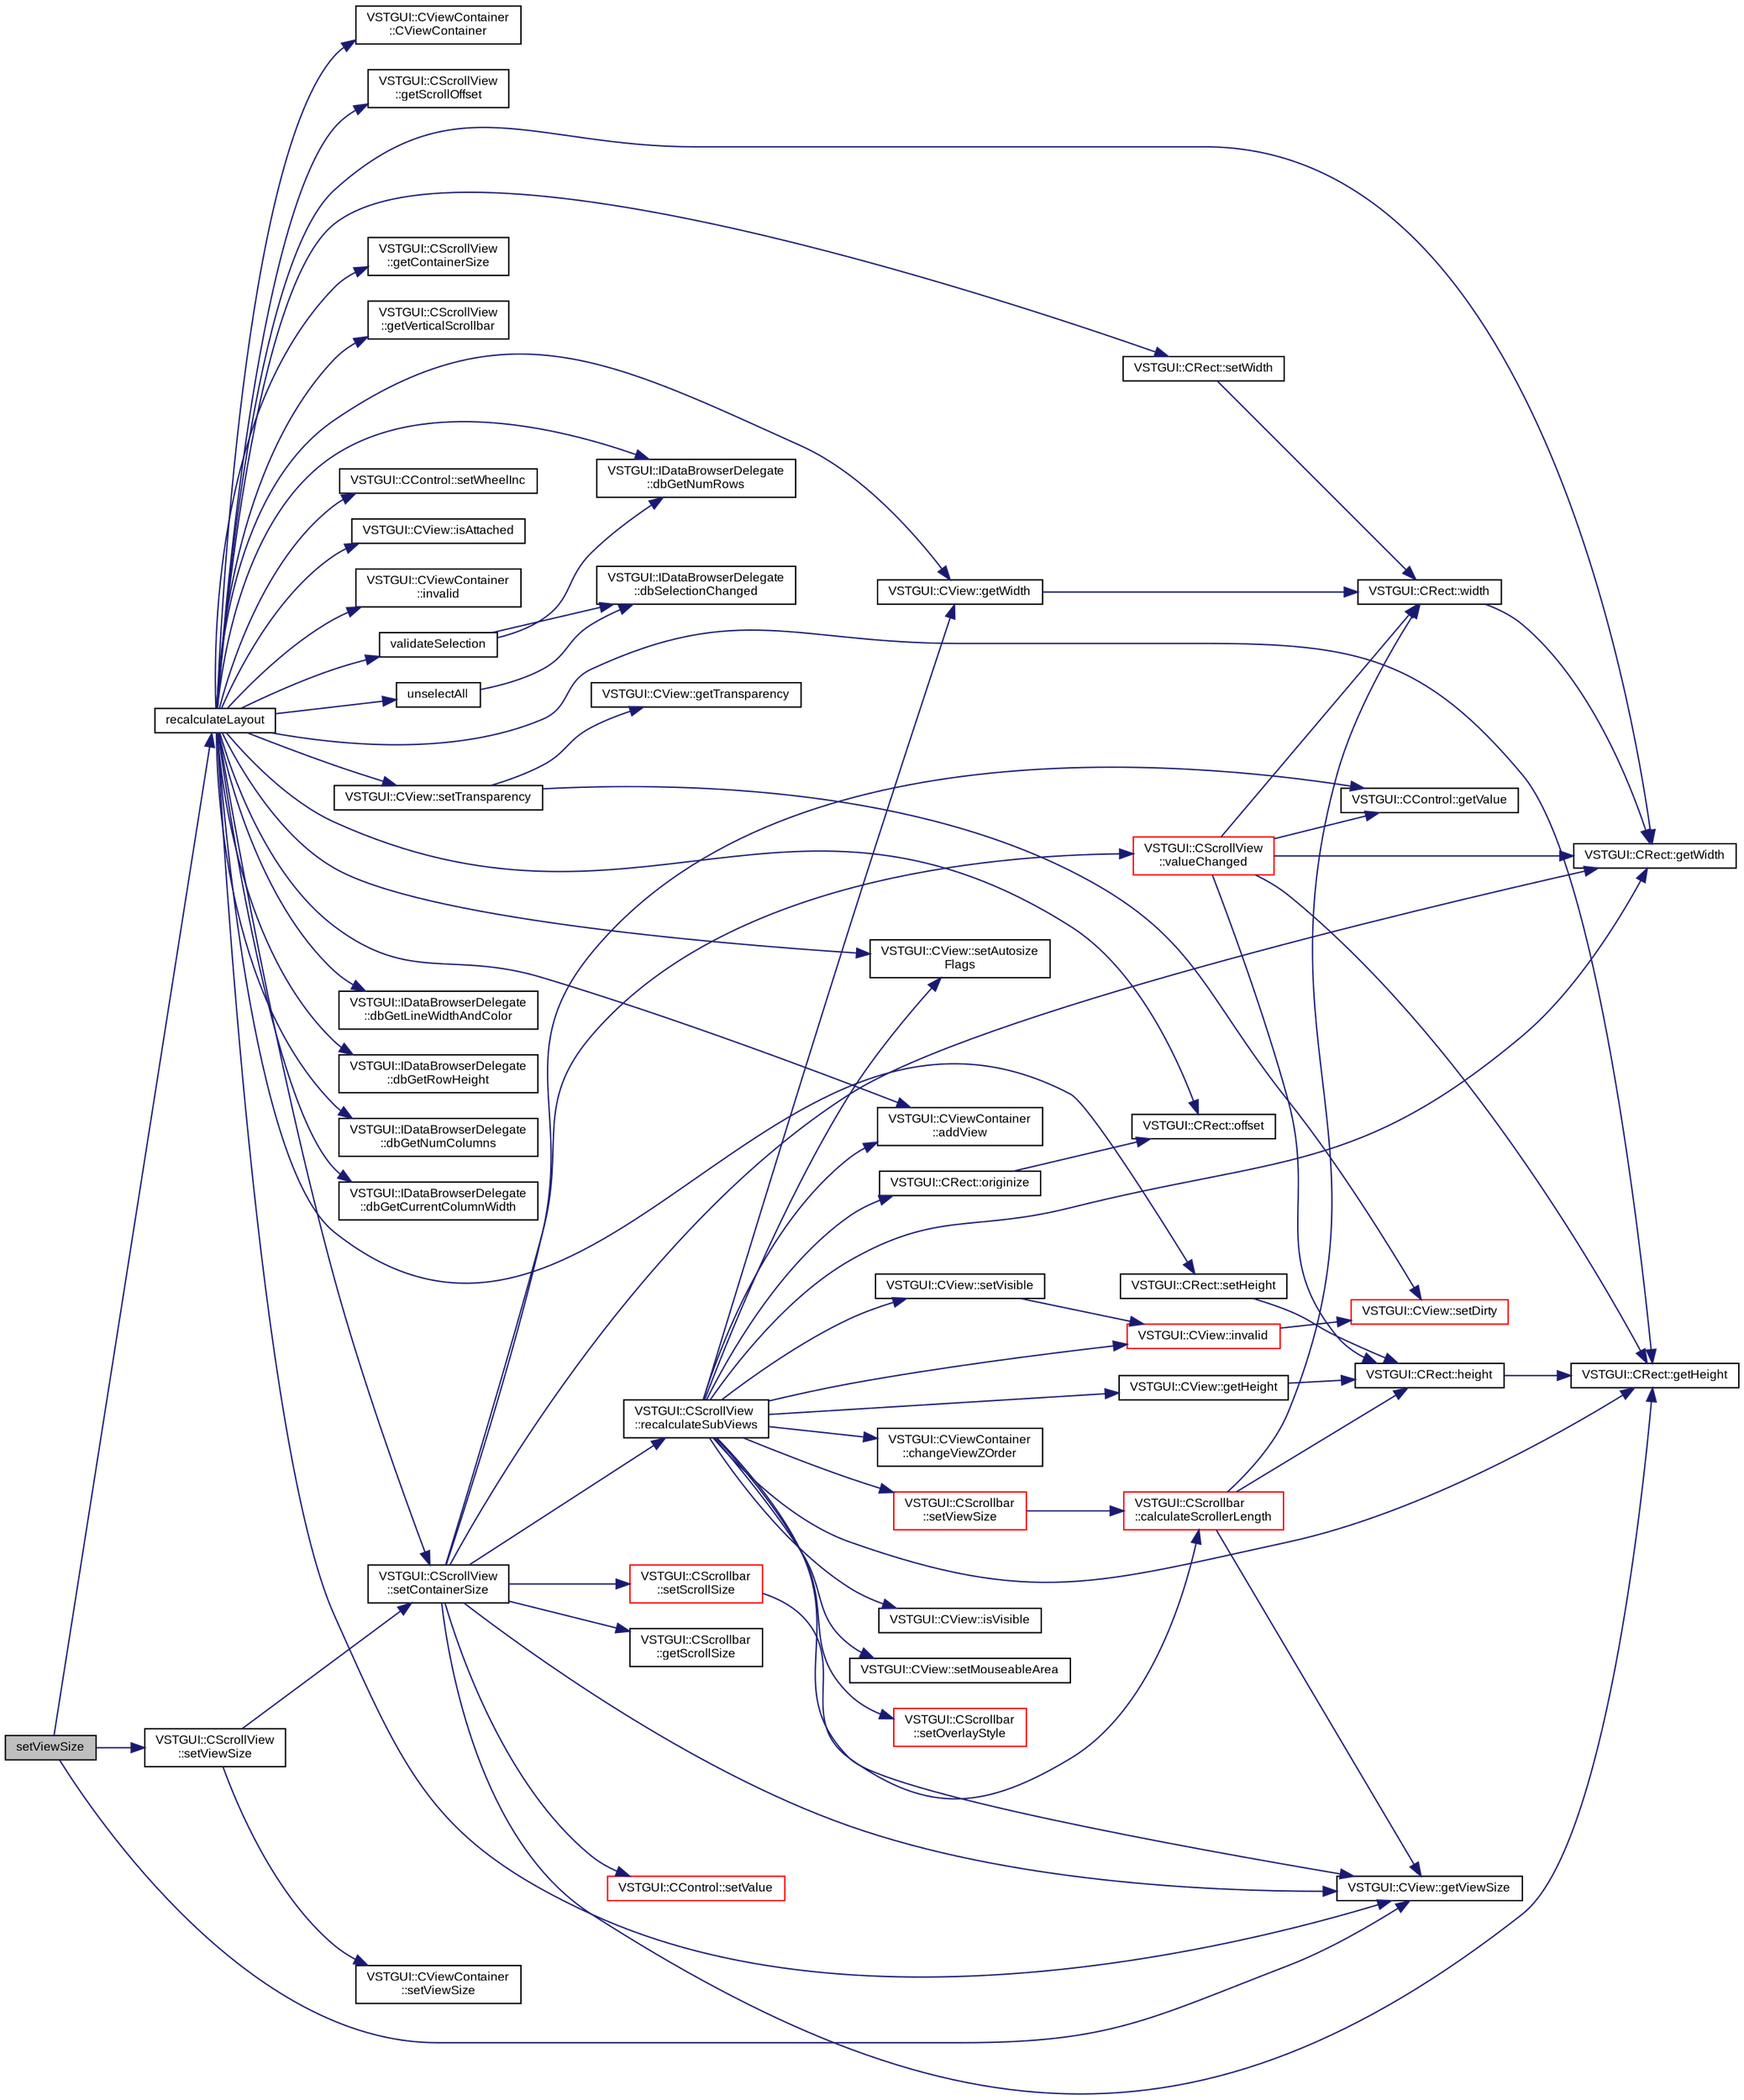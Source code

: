 digraph "setViewSize"
{
  bgcolor="transparent";
  edge [fontname="Arial",fontsize="9",labelfontname="Arial",labelfontsize="9"];
  node [fontname="Arial",fontsize="9",shape=record];
  rankdir="LR";
  Node1 [label="setViewSize",height=0.2,width=0.4,color="black", fillcolor="grey75", style="filled" fontcolor="black"];
  Node1 -> Node2 [color="midnightblue",fontsize="9",style="solid",fontname="Arial"];
  Node2 [label="VSTGUI::CView::getViewSize",height=0.2,width=0.4,color="black",URL="$class_v_s_t_g_u_i_1_1_c_view.html#a7b14fb07c53ccfa07dc91900f4fe01f1",tooltip="read only access to view size "];
  Node1 -> Node3 [color="midnightblue",fontsize="9",style="solid",fontname="Arial"];
  Node3 [label="VSTGUI::CScrollView\l::setViewSize",height=0.2,width=0.4,color="black",URL="$class_v_s_t_g_u_i_1_1_c_scroll_view.html#ada1ffb857aa147620f2d01522b37569d",tooltip="set views size "];
  Node3 -> Node4 [color="midnightblue",fontsize="9",style="solid",fontname="Arial"];
  Node4 [label="VSTGUI::CViewContainer\l::setViewSize",height=0.2,width=0.4,color="black",URL="$class_v_s_t_g_u_i_1_1_c_view_container.html#aa1e0c964c376f3db586701d54fcf58ec",tooltip="set views size "];
  Node3 -> Node5 [color="midnightblue",fontsize="9",style="solid",fontname="Arial"];
  Node5 [label="VSTGUI::CScrollView\l::setContainerSize",height=0.2,width=0.4,color="black",URL="$class_v_s_t_g_u_i_1_1_c_scroll_view.html#a76a87a4f5faa6bd93a3503c31225d654",tooltip="set the virtual size of this container "];
  Node5 -> Node6 [color="midnightblue",fontsize="9",style="solid",fontname="Arial"];
  Node6 [label="VSTGUI::CScrollView\l::recalculateSubViews",height=0.2,width=0.4,color="black",URL="$class_v_s_t_g_u_i_1_1_c_scroll_view.html#a0c6d1dd9bc1cbe653d7eacaf4362e06e"];
  Node6 -> Node2 [color="midnightblue",fontsize="9",style="solid",fontname="Arial"];
  Node6 -> Node7 [color="midnightblue",fontsize="9",style="solid",fontname="Arial"];
  Node7 [label="VSTGUI::CView::getWidth",height=0.2,width=0.4,color="black",URL="$class_v_s_t_g_u_i_1_1_c_view.html#a8b4fe88292b8e95807a9b07a26cd1cb1",tooltip="get the width of the view "];
  Node7 -> Node8 [color="midnightblue",fontsize="9",style="solid",fontname="Arial"];
  Node8 [label="VSTGUI::CRect::width",height=0.2,width=0.4,color="black",URL="$struct_v_s_t_g_u_i_1_1_c_rect.html#aac17e64c594f7da1f088efeb1e53f114"];
  Node8 -> Node9 [color="midnightblue",fontsize="9",style="solid",fontname="Arial"];
  Node9 [label="VSTGUI::CRect::getWidth",height=0.2,width=0.4,color="black",URL="$struct_v_s_t_g_u_i_1_1_c_rect.html#a8b4fe88292b8e95807a9b07a26cd1cb1"];
  Node6 -> Node10 [color="midnightblue",fontsize="9",style="solid",fontname="Arial"];
  Node10 [label="VSTGUI::CView::getHeight",height=0.2,width=0.4,color="black",URL="$class_v_s_t_g_u_i_1_1_c_view.html#a1f4be3a475a8fb7d8defa4621c01558d",tooltip="get the height of the view "];
  Node10 -> Node11 [color="midnightblue",fontsize="9",style="solid",fontname="Arial"];
  Node11 [label="VSTGUI::CRect::height",height=0.2,width=0.4,color="black",URL="$struct_v_s_t_g_u_i_1_1_c_rect.html#a5ca7ffa8316b6835e331dfd01534ed32"];
  Node11 -> Node12 [color="midnightblue",fontsize="9",style="solid",fontname="Arial"];
  Node12 [label="VSTGUI::CRect::getHeight",height=0.2,width=0.4,color="black",URL="$struct_v_s_t_g_u_i_1_1_c_rect.html#a1f4be3a475a8fb7d8defa4621c01558d"];
  Node6 -> Node12 [color="midnightblue",fontsize="9",style="solid",fontname="Arial"];
  Node6 -> Node9 [color="midnightblue",fontsize="9",style="solid",fontname="Arial"];
  Node6 -> Node13 [color="midnightblue",fontsize="9",style="solid",fontname="Arial"];
  Node13 [label="VSTGUI::CRect::originize",height=0.2,width=0.4,color="black",URL="$struct_v_s_t_g_u_i_1_1_c_rect.html#a1b32dc8f2d2508073c26e66e32a874f0"];
  Node13 -> Node14 [color="midnightblue",fontsize="9",style="solid",fontname="Arial"];
  Node14 [label="VSTGUI::CRect::offset",height=0.2,width=0.4,color="black",URL="$struct_v_s_t_g_u_i_1_1_c_rect.html#a34e2c9a2a3f466838aadef8f924ec052"];
  Node6 -> Node15 [color="midnightblue",fontsize="9",style="solid",fontname="Arial"];
  Node15 [label="VSTGUI::CView::isVisible",height=0.2,width=0.4,color="black",URL="$class_v_s_t_g_u_i_1_1_c_view.html#a08422ee75ab02691943c1ca87e2bc563",tooltip="get visibility state "];
  Node6 -> Node16 [color="midnightblue",fontsize="9",style="solid",fontname="Arial"];
  Node16 [label="VSTGUI::CView::invalid",height=0.2,width=0.4,color="red",URL="$class_v_s_t_g_u_i_1_1_c_view.html#a51647a4891b4a9cbaf8595171c5ad3fc",tooltip="mark whole view as invalid "];
  Node16 -> Node17 [color="midnightblue",fontsize="9",style="solid",fontname="Arial"];
  Node17 [label="VSTGUI::CView::setDirty",height=0.2,width=0.4,color="red",URL="$class_v_s_t_g_u_i_1_1_c_view.html#a0f19a61606a7f547b62102310063ea76",tooltip="set the view to dirty so that it is redrawn in the next idle. Thread Safe ! "];
  Node6 -> Node18 [color="midnightblue",fontsize="9",style="solid",fontname="Arial"];
  Node18 [label="VSTGUI::CScrollbar\l::setViewSize",height=0.2,width=0.4,color="red",URL="$class_v_s_t_g_u_i_1_1_c_scrollbar.html#a943751763fe1c3e3a6a6da8e0f6c4daf",tooltip="set views size "];
  Node18 -> Node19 [color="midnightblue",fontsize="9",style="solid",fontname="Arial"];
  Node19 [label="VSTGUI::CScrollbar\l::calculateScrollerLength",height=0.2,width=0.4,color="red",URL="$class_v_s_t_g_u_i_1_1_c_scrollbar.html#acc72c9f8d30e67d0c13c7a16a2aff207"];
  Node19 -> Node2 [color="midnightblue",fontsize="9",style="solid",fontname="Arial"];
  Node19 -> Node8 [color="midnightblue",fontsize="9",style="solid",fontname="Arial"];
  Node19 -> Node11 [color="midnightblue",fontsize="9",style="solid",fontname="Arial"];
  Node6 -> Node20 [color="midnightblue",fontsize="9",style="solid",fontname="Arial"];
  Node20 [label="VSTGUI::CView::setMouseableArea",height=0.2,width=0.4,color="black",URL="$class_v_s_t_g_u_i_1_1_c_view.html#aaf7594f7b73a027e5895469cbce92103",tooltip="set the area in which the view reacts to the mouse "];
  Node6 -> Node21 [color="midnightblue",fontsize="9",style="solid",fontname="Arial"];
  Node21 [label="VSTGUI::CView::setVisible",height=0.2,width=0.4,color="black",URL="$class_v_s_t_g_u_i_1_1_c_view.html#ae7b11de49c83518bc4e91feb6c2e9b9f",tooltip="set visibility state "];
  Node21 -> Node16 [color="midnightblue",fontsize="9",style="solid",fontname="Arial"];
  Node6 -> Node22 [color="midnightblue",fontsize="9",style="solid",fontname="Arial"];
  Node22 [label="VSTGUI::CView::setAutosize\lFlags",height=0.2,width=0.4,color="black",URL="$class_v_s_t_g_u_i_1_1_c_view.html#a8b132bc89c5168ff1601ac77aad7afbb",tooltip="set autosize flags "];
  Node6 -> Node23 [color="midnightblue",fontsize="9",style="solid",fontname="Arial"];
  Node23 [label="VSTGUI::CViewContainer\l::addView",height=0.2,width=0.4,color="black",URL="$class_v_s_t_g_u_i_1_1_c_view_container.html#aa3f0bcc0a5ac5c2a62405f6899dda689",tooltip="add a child view "];
  Node6 -> Node24 [color="midnightblue",fontsize="9",style="solid",fontname="Arial"];
  Node24 [label="VSTGUI::CScrollbar\l::setOverlayStyle",height=0.2,width=0.4,color="red",URL="$class_v_s_t_g_u_i_1_1_c_scrollbar.html#ab3bf743a97ae2693a2d4856d9ffe419c"];
  Node6 -> Node25 [color="midnightblue",fontsize="9",style="solid",fontname="Arial"];
  Node25 [label="VSTGUI::CViewContainer\l::changeViewZOrder",height=0.2,width=0.4,color="black",URL="$class_v_s_t_g_u_i_1_1_c_view_container.html#ac76661a805f495e424dcaf009f7594fa",tooltip="change view z order position "];
  Node5 -> Node26 [color="midnightblue",fontsize="9",style="solid",fontname="Arial"];
  Node26 [label="VSTGUI::CScrollbar\l::getScrollSize",height=0.2,width=0.4,color="black",URL="$class_v_s_t_g_u_i_1_1_c_scrollbar.html#a326ba350de9fffcbc3d9d8f47fe5cedd"];
  Node5 -> Node27 [color="midnightblue",fontsize="9",style="solid",fontname="Arial"];
  Node27 [label="VSTGUI::CControl::getValue",height=0.2,width=0.4,color="black",URL="$class_v_s_t_g_u_i_1_1_c_control.html#a0cecc937d7e222b7e3d8fac5294aa38f"];
  Node5 -> Node28 [color="midnightblue",fontsize="9",style="solid",fontname="Arial"];
  Node28 [label="VSTGUI::CScrollbar\l::setScrollSize",height=0.2,width=0.4,color="red",URL="$class_v_s_t_g_u_i_1_1_c_scrollbar.html#a0c7d0965f74fbf027d40ed0e787e2f40"];
  Node28 -> Node19 [color="midnightblue",fontsize="9",style="solid",fontname="Arial"];
  Node5 -> Node12 [color="midnightblue",fontsize="9",style="solid",fontname="Arial"];
  Node5 -> Node2 [color="midnightblue",fontsize="9",style="solid",fontname="Arial"];
  Node5 -> Node29 [color="midnightblue",fontsize="9",style="solid",fontname="Arial"];
  Node29 [label="VSTGUI::CControl::setValue",height=0.2,width=0.4,color="red",URL="$class_v_s_t_g_u_i_1_1_c_control.html#a06bf62da9ba043bcf1b4c26bb2bf357b"];
  Node5 -> Node30 [color="midnightblue",fontsize="9",style="solid",fontname="Arial"];
  Node30 [label="VSTGUI::CScrollView\l::valueChanged",height=0.2,width=0.4,color="red",URL="$class_v_s_t_g_u_i_1_1_c_scroll_view.html#a9e11979012090b0ff41c3f59aef6023d"];
  Node30 -> Node27 [color="midnightblue",fontsize="9",style="solid",fontname="Arial"];
  Node30 -> Node9 [color="midnightblue",fontsize="9",style="solid",fontname="Arial"];
  Node30 -> Node8 [color="midnightblue",fontsize="9",style="solid",fontname="Arial"];
  Node30 -> Node12 [color="midnightblue",fontsize="9",style="solid",fontname="Arial"];
  Node30 -> Node11 [color="midnightblue",fontsize="9",style="solid",fontname="Arial"];
  Node5 -> Node9 [color="midnightblue",fontsize="9",style="solid",fontname="Arial"];
  Node1 -> Node31 [color="midnightblue",fontsize="9",style="solid",fontname="Arial"];
  Node31 [label="recalculateLayout",height=0.2,width=0.4,color="black",URL="$class_v_s_t_g_u_i_1_1_c_data_browser.html#adf67dfd47fb9d3c6051cd43cc8542cba",tooltip="trigger recalculation, call if numRows or numColumns changed "];
  Node31 -> Node32 [color="midnightblue",fontsize="9",style="solid",fontname="Arial"];
  Node32 [label="VSTGUI::IDataBrowserDelegate\l::dbGetLineWidthAndColor",height=0.2,width=0.4,color="black",URL="$class_v_s_t_g_u_i_1_1_i_data_browser_delegate.html#a7b36a55bd733ed49b370c6d6e2057111",tooltip="return the line width and color "];
  Node31 -> Node33 [color="midnightblue",fontsize="9",style="solid",fontname="Arial"];
  Node33 [label="VSTGUI::IDataBrowserDelegate\l::dbGetRowHeight",height=0.2,width=0.4,color="black",URL="$class_v_s_t_g_u_i_1_1_i_data_browser_delegate.html#a302018b7876e6b43d7dc7602e78e3574",tooltip="return height of one row "];
  Node31 -> Node34 [color="midnightblue",fontsize="9",style="solid",fontname="Arial"];
  Node34 [label="VSTGUI::IDataBrowserDelegate\l::dbGetNumRows",height=0.2,width=0.4,color="black",URL="$class_v_s_t_g_u_i_1_1_i_data_browser_delegate.html#a7a995c1bb7ecebecbd53378b7d32130e",tooltip="return number of rows for CDataBrowser browser "];
  Node31 -> Node35 [color="midnightblue",fontsize="9",style="solid",fontname="Arial"];
  Node35 [label="VSTGUI::IDataBrowserDelegate\l::dbGetNumColumns",height=0.2,width=0.4,color="black",URL="$class_v_s_t_g_u_i_1_1_i_data_browser_delegate.html#adb1298007dc75c87ce369fe46687afa7",tooltip="return number of columns for CDataBrowser browser "];
  Node31 -> Node36 [color="midnightblue",fontsize="9",style="solid",fontname="Arial"];
  Node36 [label="VSTGUI::IDataBrowserDelegate\l::dbGetCurrentColumnWidth",height=0.2,width=0.4,color="black",URL="$class_v_s_t_g_u_i_1_1_i_data_browser_delegate.html#a1b8544e2a333509ebea48e20452e0ec0",tooltip="return current width of index column "];
  Node31 -> Node14 [color="midnightblue",fontsize="9",style="solid",fontname="Arial"];
  Node31 -> Node9 [color="midnightblue",fontsize="9",style="solid",fontname="Arial"];
  Node31 -> Node7 [color="midnightblue",fontsize="9",style="solid",fontname="Arial"];
  Node31 -> Node37 [color="midnightblue",fontsize="9",style="solid",fontname="Arial"];
  Node37 [label="VSTGUI::CRect::setWidth",height=0.2,width=0.4,color="black",URL="$struct_v_s_t_g_u_i_1_1_c_rect.html#a43c65b4dbff10a6e0690afc240932ada"];
  Node37 -> Node8 [color="midnightblue",fontsize="9",style="solid",fontname="Arial"];
  Node31 -> Node2 [color="midnightblue",fontsize="9",style="solid",fontname="Arial"];
  Node31 -> Node38 [color="midnightblue",fontsize="9",style="solid",fontname="Arial"];
  Node38 [label="VSTGUI::CViewContainer\l::CViewContainer",height=0.2,width=0.4,color="black",URL="$class_v_s_t_g_u_i_1_1_c_view_container.html#a6a955866d26fe7b3f6a64178a2ae73ce"];
  Node31 -> Node22 [color="midnightblue",fontsize="9",style="solid",fontname="Arial"];
  Node31 -> Node39 [color="midnightblue",fontsize="9",style="solid",fontname="Arial"];
  Node39 [label="VSTGUI::CView::setTransparency",height=0.2,width=0.4,color="black",URL="$class_v_s_t_g_u_i_1_1_c_view.html#aa5d991b079a9b01c1fbd08f47a730a00",tooltip="set views transparent state "];
  Node39 -> Node40 [color="midnightblue",fontsize="9",style="solid",fontname="Arial"];
  Node40 [label="VSTGUI::CView::getTransparency",height=0.2,width=0.4,color="black",URL="$class_v_s_t_g_u_i_1_1_c_view.html#a98aa4626fd326017c96073613d0911c0",tooltip="get views transparent state "];
  Node39 -> Node17 [color="midnightblue",fontsize="9",style="solid",fontname="Arial"];
  Node31 -> Node23 [color="midnightblue",fontsize="9",style="solid",fontname="Arial"];
  Node31 -> Node41 [color="midnightblue",fontsize="9",style="solid",fontname="Arial"];
  Node41 [label="VSTGUI::CScrollView\l::getScrollOffset",height=0.2,width=0.4,color="black",URL="$class_v_s_t_g_u_i_1_1_c_scroll_view.html#acdcc99a2b97cc5c26db37b5ff218dc1b",tooltip="get scroll offset "];
  Node31 -> Node5 [color="midnightblue",fontsize="9",style="solid",fontname="Arial"];
  Node31 -> Node12 [color="midnightblue",fontsize="9",style="solid",fontname="Arial"];
  Node31 -> Node42 [color="midnightblue",fontsize="9",style="solid",fontname="Arial"];
  Node42 [label="VSTGUI::CRect::setHeight",height=0.2,width=0.4,color="black",URL="$struct_v_s_t_g_u_i_1_1_c_rect.html#a73019d7036550c431f4a09eac2dc02c7"];
  Node42 -> Node11 [color="midnightblue",fontsize="9",style="solid",fontname="Arial"];
  Node31 -> Node43 [color="midnightblue",fontsize="9",style="solid",fontname="Arial"];
  Node43 [label="VSTGUI::CScrollView\l::getContainerSize",height=0.2,width=0.4,color="black",URL="$class_v_s_t_g_u_i_1_1_c_scroll_view.html#a23b37f872e6b2973342f3d7e451a6503"];
  Node31 -> Node44 [color="midnightblue",fontsize="9",style="solid",fontname="Arial"];
  Node44 [label="VSTGUI::CScrollView\l::getVerticalScrollbar",height=0.2,width=0.4,color="black",URL="$class_v_s_t_g_u_i_1_1_c_scroll_view.html#a8e1563df2e452f0d9e9e0c8950a6922e",tooltip="get the vertical scrollbar "];
  Node31 -> Node45 [color="midnightblue",fontsize="9",style="solid",fontname="Arial"];
  Node45 [label="VSTGUI::CControl::setWheelInc",height=0.2,width=0.4,color="black",URL="$class_v_s_t_g_u_i_1_1_c_control.html#a044bb304fd78b153c046079e8ce5669e"];
  Node31 -> Node46 [color="midnightblue",fontsize="9",style="solid",fontname="Arial"];
  Node46 [label="VSTGUI::CView::isAttached",height=0.2,width=0.4,color="black",URL="$class_v_s_t_g_u_i_1_1_c_view.html#a1b7f04ee36bdaecd09a2625370dc90d8",tooltip="is view attached to a parentView "];
  Node31 -> Node47 [color="midnightblue",fontsize="9",style="solid",fontname="Arial"];
  Node47 [label="VSTGUI::CViewContainer\l::invalid",height=0.2,width=0.4,color="black",URL="$class_v_s_t_g_u_i_1_1_c_view_container.html#a51647a4891b4a9cbaf8595171c5ad3fc",tooltip="mark whole view as invalid "];
  Node31 -> Node48 [color="midnightblue",fontsize="9",style="solid",fontname="Arial"];
  Node48 [label="validateSelection",height=0.2,width=0.4,color="black",URL="$class_v_s_t_g_u_i_1_1_c_data_browser.html#a95a2ffde3fd65da2332565015cdab941"];
  Node48 -> Node34 [color="midnightblue",fontsize="9",style="solid",fontname="Arial"];
  Node48 -> Node49 [color="midnightblue",fontsize="9",style="solid",fontname="Arial"];
  Node49 [label="VSTGUI::IDataBrowserDelegate\l::dbSelectionChanged",height=0.2,width=0.4,color="black",URL="$class_v_s_t_g_u_i_1_1_i_data_browser_delegate.html#a0b8554afada5a0eab8d74eefb8935436"];
  Node31 -> Node50 [color="midnightblue",fontsize="9",style="solid",fontname="Arial"];
  Node50 [label="unselectAll",height=0.2,width=0.4,color="black",URL="$class_v_s_t_g_u_i_1_1_c_data_browser.html#ad204f9856847ba3780165acbe388a155",tooltip="empty selection "];
  Node50 -> Node49 [color="midnightblue",fontsize="9",style="solid",fontname="Arial"];
}
